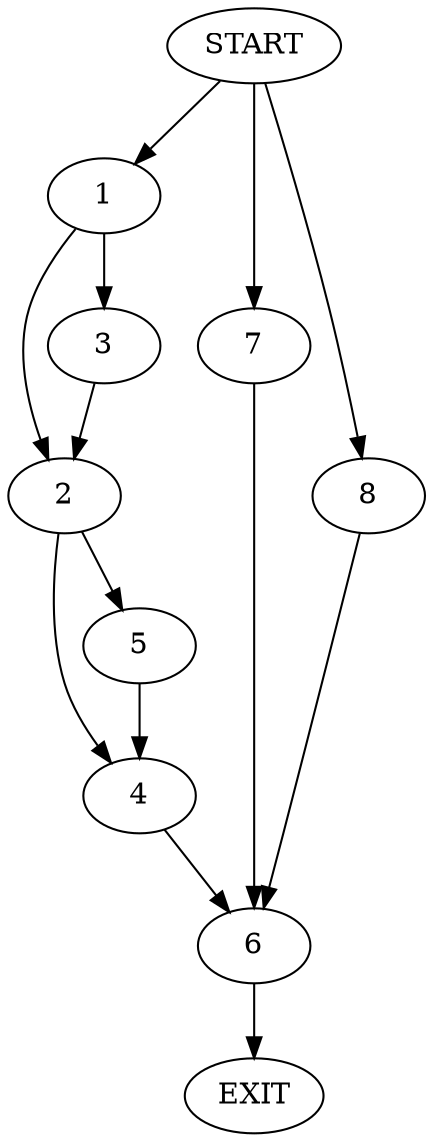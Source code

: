 digraph {
0 [label="START"]
9 [label="EXIT"]
0 -> 1
1 -> 2
1 -> 3
2 -> 4
2 -> 5
3 -> 2
4 -> 6
5 -> 4
6 -> 9
0 -> 7
7 -> 6
0 -> 8
8 -> 6
}
